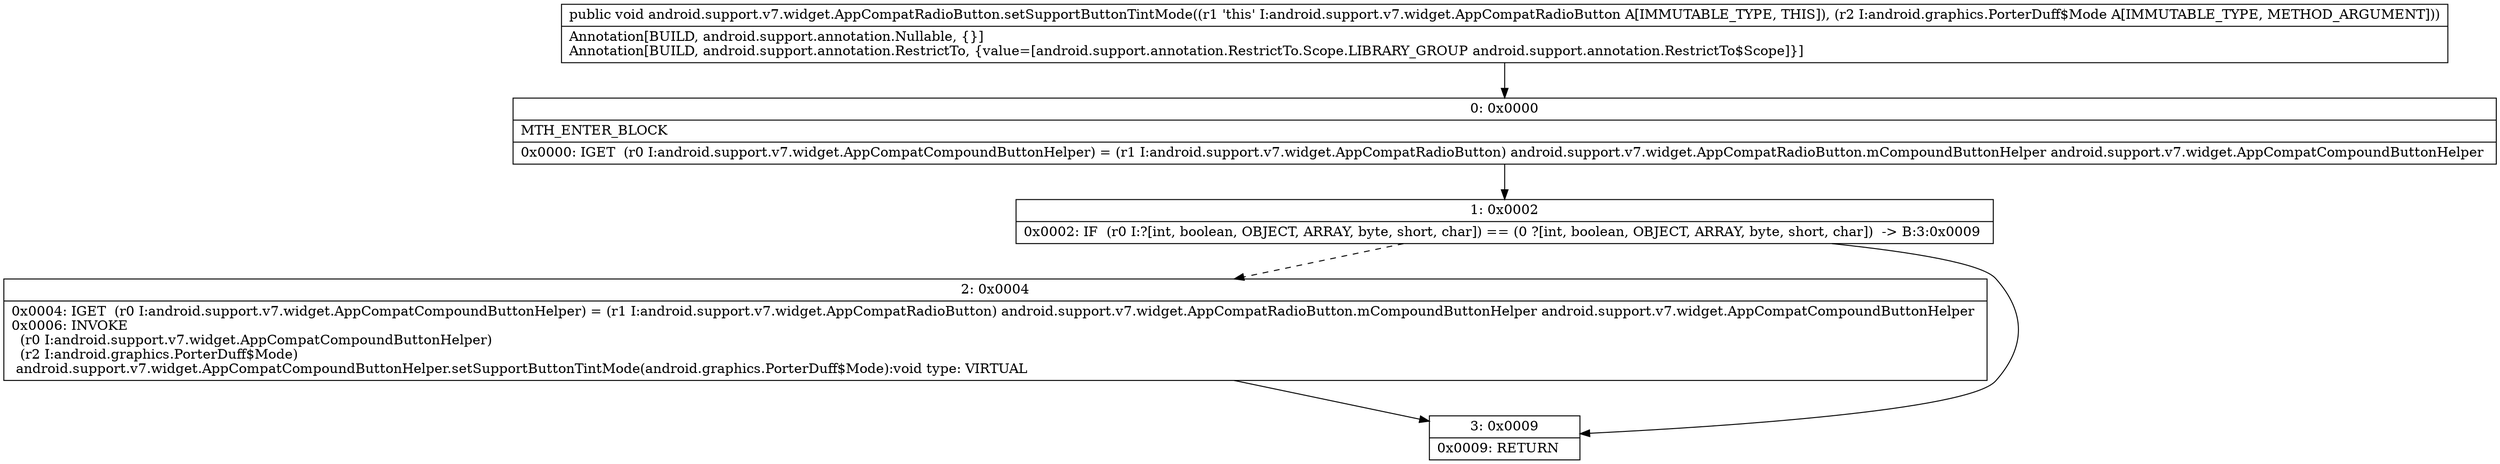 digraph "CFG forandroid.support.v7.widget.AppCompatRadioButton.setSupportButtonTintMode(Landroid\/graphics\/PorterDuff$Mode;)V" {
Node_0 [shape=record,label="{0\:\ 0x0000|MTH_ENTER_BLOCK\l|0x0000: IGET  (r0 I:android.support.v7.widget.AppCompatCompoundButtonHelper) = (r1 I:android.support.v7.widget.AppCompatRadioButton) android.support.v7.widget.AppCompatRadioButton.mCompoundButtonHelper android.support.v7.widget.AppCompatCompoundButtonHelper \l}"];
Node_1 [shape=record,label="{1\:\ 0x0002|0x0002: IF  (r0 I:?[int, boolean, OBJECT, ARRAY, byte, short, char]) == (0 ?[int, boolean, OBJECT, ARRAY, byte, short, char])  \-\> B:3:0x0009 \l}"];
Node_2 [shape=record,label="{2\:\ 0x0004|0x0004: IGET  (r0 I:android.support.v7.widget.AppCompatCompoundButtonHelper) = (r1 I:android.support.v7.widget.AppCompatRadioButton) android.support.v7.widget.AppCompatRadioButton.mCompoundButtonHelper android.support.v7.widget.AppCompatCompoundButtonHelper \l0x0006: INVOKE  \l  (r0 I:android.support.v7.widget.AppCompatCompoundButtonHelper)\l  (r2 I:android.graphics.PorterDuff$Mode)\l android.support.v7.widget.AppCompatCompoundButtonHelper.setSupportButtonTintMode(android.graphics.PorterDuff$Mode):void type: VIRTUAL \l}"];
Node_3 [shape=record,label="{3\:\ 0x0009|0x0009: RETURN   \l}"];
MethodNode[shape=record,label="{public void android.support.v7.widget.AppCompatRadioButton.setSupportButtonTintMode((r1 'this' I:android.support.v7.widget.AppCompatRadioButton A[IMMUTABLE_TYPE, THIS]), (r2 I:android.graphics.PorterDuff$Mode A[IMMUTABLE_TYPE, METHOD_ARGUMENT]))  | Annotation[BUILD, android.support.annotation.Nullable, \{\}]\lAnnotation[BUILD, android.support.annotation.RestrictTo, \{value=[android.support.annotation.RestrictTo.Scope.LIBRARY_GROUP android.support.annotation.RestrictTo$Scope]\}]\l}"];
MethodNode -> Node_0;
Node_0 -> Node_1;
Node_1 -> Node_2[style=dashed];
Node_1 -> Node_3;
Node_2 -> Node_3;
}


